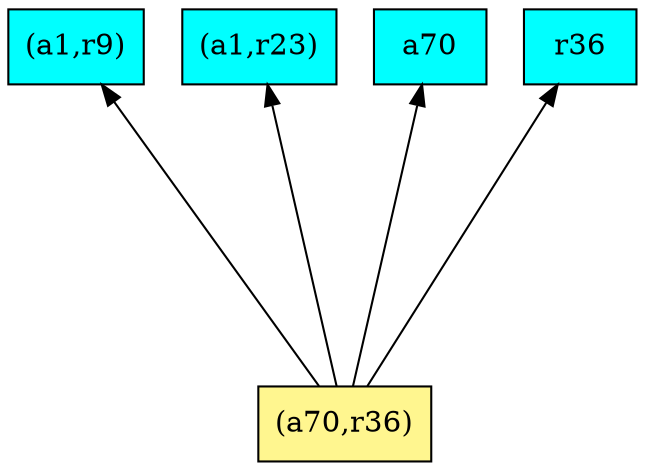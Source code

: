 digraph G {
rankdir=BT;ranksep="2.0";
"(a70,r36)" [shape=record,fillcolor=khaki1,style=filled,label="{(a70,r36)}"];
"(a1,r9)" [shape=record,fillcolor=cyan,style=filled,label="{(a1,r9)}"];
"(a1,r23)" [shape=record,fillcolor=cyan,style=filled,label="{(a1,r23)}"];
"a70" [shape=record,fillcolor=cyan,style=filled,label="{a70}"];
"r36" [shape=record,fillcolor=cyan,style=filled,label="{r36}"];
"(a70,r36)" -> "(a1,r9)"
"(a70,r36)" -> "r36"
"(a70,r36)" -> "a70"
"(a70,r36)" -> "(a1,r23)"
}